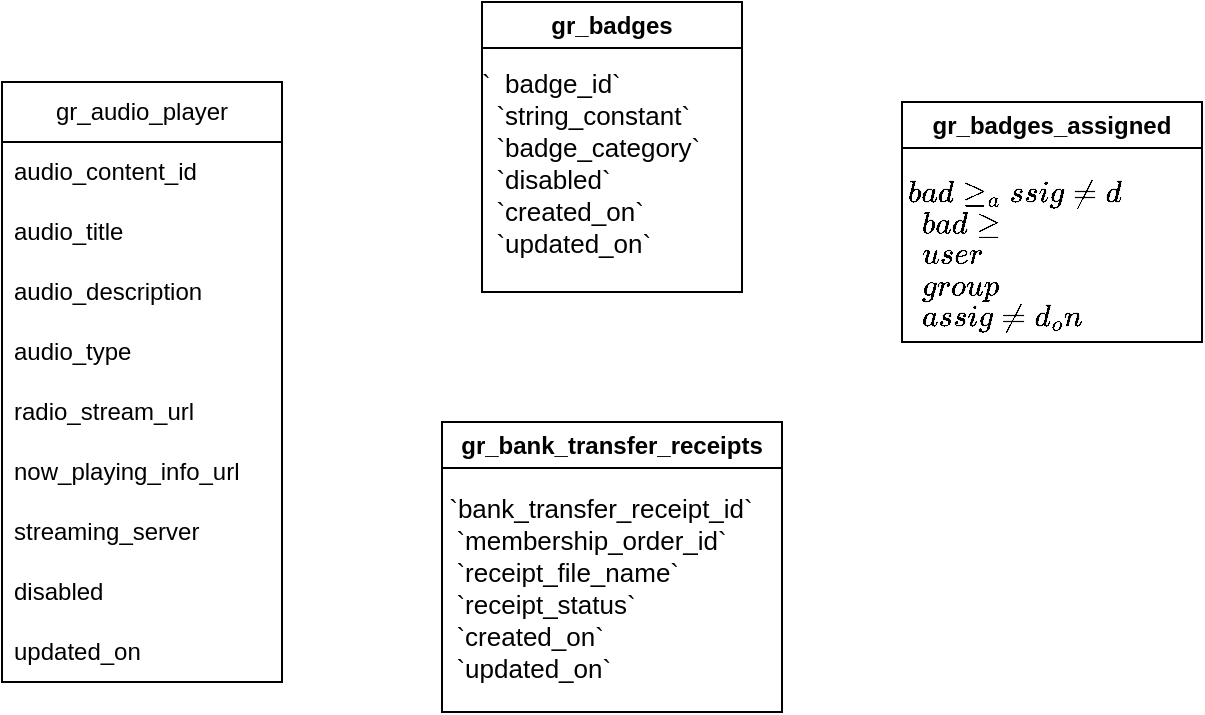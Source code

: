 <mxfile version="24.7.5">
  <diagram name="Страница — 1" id="t8PgcB-Bj81JIGUaZiW2">
    <mxGraphModel dx="1050" dy="522" grid="1" gridSize="10" guides="1" tooltips="1" connect="1" arrows="1" fold="1" page="1" pageScale="1" pageWidth="827" pageHeight="1169" math="0" shadow="0">
      <root>
        <mxCell id="0" />
        <mxCell id="1" parent="0" />
        <mxCell id="xByyXgjnT6tnBIrzNjOe-1" value="gr_audio_player" style="swimlane;fontStyle=0;childLayout=stackLayout;horizontal=1;startSize=30;horizontalStack=0;resizeParent=1;resizeParentMax=0;resizeLast=0;collapsible=1;marginBottom=0;whiteSpace=wrap;html=1;" vertex="1" parent="1">
          <mxGeometry x="140" y="110" width="140" height="300" as="geometry" />
        </mxCell>
        <mxCell id="xByyXgjnT6tnBIrzNjOe-2" value="audio_content_id" style="text;strokeColor=none;fillColor=none;align=left;verticalAlign=middle;spacingLeft=4;spacingRight=4;overflow=hidden;points=[[0,0.5],[1,0.5]];portConstraint=eastwest;rotatable=0;whiteSpace=wrap;html=1;" vertex="1" parent="xByyXgjnT6tnBIrzNjOe-1">
          <mxGeometry y="30" width="140" height="30" as="geometry" />
        </mxCell>
        <mxCell id="xByyXgjnT6tnBIrzNjOe-3" value="audio_title" style="text;strokeColor=none;fillColor=none;align=left;verticalAlign=middle;spacingLeft=4;spacingRight=4;overflow=hidden;points=[[0,0.5],[1,0.5]];portConstraint=eastwest;rotatable=0;whiteSpace=wrap;html=1;" vertex="1" parent="xByyXgjnT6tnBIrzNjOe-1">
          <mxGeometry y="60" width="140" height="30" as="geometry" />
        </mxCell>
        <mxCell id="xByyXgjnT6tnBIrzNjOe-4" value="audio_description" style="text;strokeColor=none;fillColor=none;align=left;verticalAlign=middle;spacingLeft=4;spacingRight=4;overflow=hidden;points=[[0,0.5],[1,0.5]];portConstraint=eastwest;rotatable=0;whiteSpace=wrap;html=1;" vertex="1" parent="xByyXgjnT6tnBIrzNjOe-1">
          <mxGeometry y="90" width="140" height="30" as="geometry" />
        </mxCell>
        <mxCell id="xByyXgjnT6tnBIrzNjOe-5" value="audio_type" style="text;strokeColor=none;fillColor=none;align=left;verticalAlign=middle;spacingLeft=4;spacingRight=4;overflow=hidden;points=[[0,0.5],[1,0.5]];portConstraint=eastwest;rotatable=0;whiteSpace=wrap;html=1;" vertex="1" parent="xByyXgjnT6tnBIrzNjOe-1">
          <mxGeometry y="120" width="140" height="30" as="geometry" />
        </mxCell>
        <mxCell id="xByyXgjnT6tnBIrzNjOe-6" value="radio_stream_url" style="text;strokeColor=none;fillColor=none;align=left;verticalAlign=middle;spacingLeft=4;spacingRight=4;overflow=hidden;points=[[0,0.5],[1,0.5]];portConstraint=eastwest;rotatable=0;whiteSpace=wrap;html=1;" vertex="1" parent="xByyXgjnT6tnBIrzNjOe-1">
          <mxGeometry y="150" width="140" height="30" as="geometry" />
        </mxCell>
        <mxCell id="xByyXgjnT6tnBIrzNjOe-7" value="now_playing_info_url" style="text;strokeColor=none;fillColor=none;align=left;verticalAlign=middle;spacingLeft=4;spacingRight=4;overflow=hidden;points=[[0,0.5],[1,0.5]];portConstraint=eastwest;rotatable=0;whiteSpace=wrap;html=1;" vertex="1" parent="xByyXgjnT6tnBIrzNjOe-1">
          <mxGeometry y="180" width="140" height="30" as="geometry" />
        </mxCell>
        <mxCell id="xByyXgjnT6tnBIrzNjOe-8" value="streaming_server" style="text;strokeColor=none;fillColor=none;align=left;verticalAlign=middle;spacingLeft=4;spacingRight=4;overflow=hidden;points=[[0,0.5],[1,0.5]];portConstraint=eastwest;rotatable=0;whiteSpace=wrap;html=1;" vertex="1" parent="xByyXgjnT6tnBIrzNjOe-1">
          <mxGeometry y="210" width="140" height="30" as="geometry" />
        </mxCell>
        <mxCell id="xByyXgjnT6tnBIrzNjOe-9" value="disabled" style="text;strokeColor=none;fillColor=none;align=left;verticalAlign=middle;spacingLeft=4;spacingRight=4;overflow=hidden;points=[[0,0.5],[1,0.5]];portConstraint=eastwest;rotatable=0;whiteSpace=wrap;html=1;" vertex="1" parent="xByyXgjnT6tnBIrzNjOe-1">
          <mxGeometry y="240" width="140" height="30" as="geometry" />
        </mxCell>
        <mxCell id="xByyXgjnT6tnBIrzNjOe-10" value="updated_on" style="text;strokeColor=none;fillColor=none;align=left;verticalAlign=middle;spacingLeft=4;spacingRight=4;overflow=hidden;points=[[0,0.5],[1,0.5]];portConstraint=eastwest;rotatable=0;whiteSpace=wrap;html=1;" vertex="1" parent="xByyXgjnT6tnBIrzNjOe-1">
          <mxGeometry y="270" width="140" height="30" as="geometry" />
        </mxCell>
        <mxCell id="xByyXgjnT6tnBIrzNjOe-23" value="gr_badges" style="swimlane;whiteSpace=wrap;html=1;" vertex="1" parent="1">
          <mxGeometry x="380" y="70" width="130" height="145" as="geometry" />
        </mxCell>
        <mxCell id="xByyXgjnT6tnBIrzNjOe-21" value="`  badge_id`&#xa;  `string_constant`&#xa;  `badge_category` &#xa;  `disabled`&#xa;  `created_on` &#xa;  `updated_on`" style="text;whiteSpace=none;strokeWidth=2;rounded=0;verticalAlign=top;spacing=10;fontSize=13;horizontal=1;spacingTop=1;" vertex="1" parent="xByyXgjnT6tnBIrzNjOe-23">
          <mxGeometry x="-10" y="17.5" width="140" height="110" as="geometry" />
        </mxCell>
        <mxCell id="xByyXgjnT6tnBIrzNjOe-24" value="gr_badges_assigned" style="swimlane;whiteSpace=wrap;html=1;" vertex="1" parent="1">
          <mxGeometry x="590" y="120" width="150" height="120" as="geometry" />
        </mxCell>
        <mxCell id="xByyXgjnT6tnBIrzNjOe-26" value="`  badge_assigned_id`&#xa;  `badge_id` &#xa;  `user_id`&#xa;  `group_id` &#xa;  `assigned_on`" style="text;whiteSpace=wrap;fontSize=13;spacing=3;" vertex="1" parent="xByyXgjnT6tnBIrzNjOe-24">
          <mxGeometry y="30" width="150" height="100" as="geometry" />
        </mxCell>
        <mxCell id="xByyXgjnT6tnBIrzNjOe-27" value="gr_bank_transfer_receipts" style="swimlane;whiteSpace=wrap;html=1;" vertex="1" parent="1">
          <mxGeometry x="360" y="280" width="170" height="145" as="geometry" />
        </mxCell>
        <mxCell id="xByyXgjnT6tnBIrzNjOe-28" value=" `bank_transfer_receipt_id`&#xa;  `membership_order_id` &#xa;  `receipt_file_name` &#xa;  `receipt_status` &#xa;  `created_on` &#xa;  `updated_on` " style="text;whiteSpace=none;strokeWidth=2;rounded=0;verticalAlign=top;spacing=10;fontSize=13;horizontal=1;spacingTop=1;" vertex="1" parent="xByyXgjnT6tnBIrzNjOe-27">
          <mxGeometry x="-10" y="20" width="140" height="110" as="geometry" />
        </mxCell>
      </root>
    </mxGraphModel>
  </diagram>
</mxfile>
